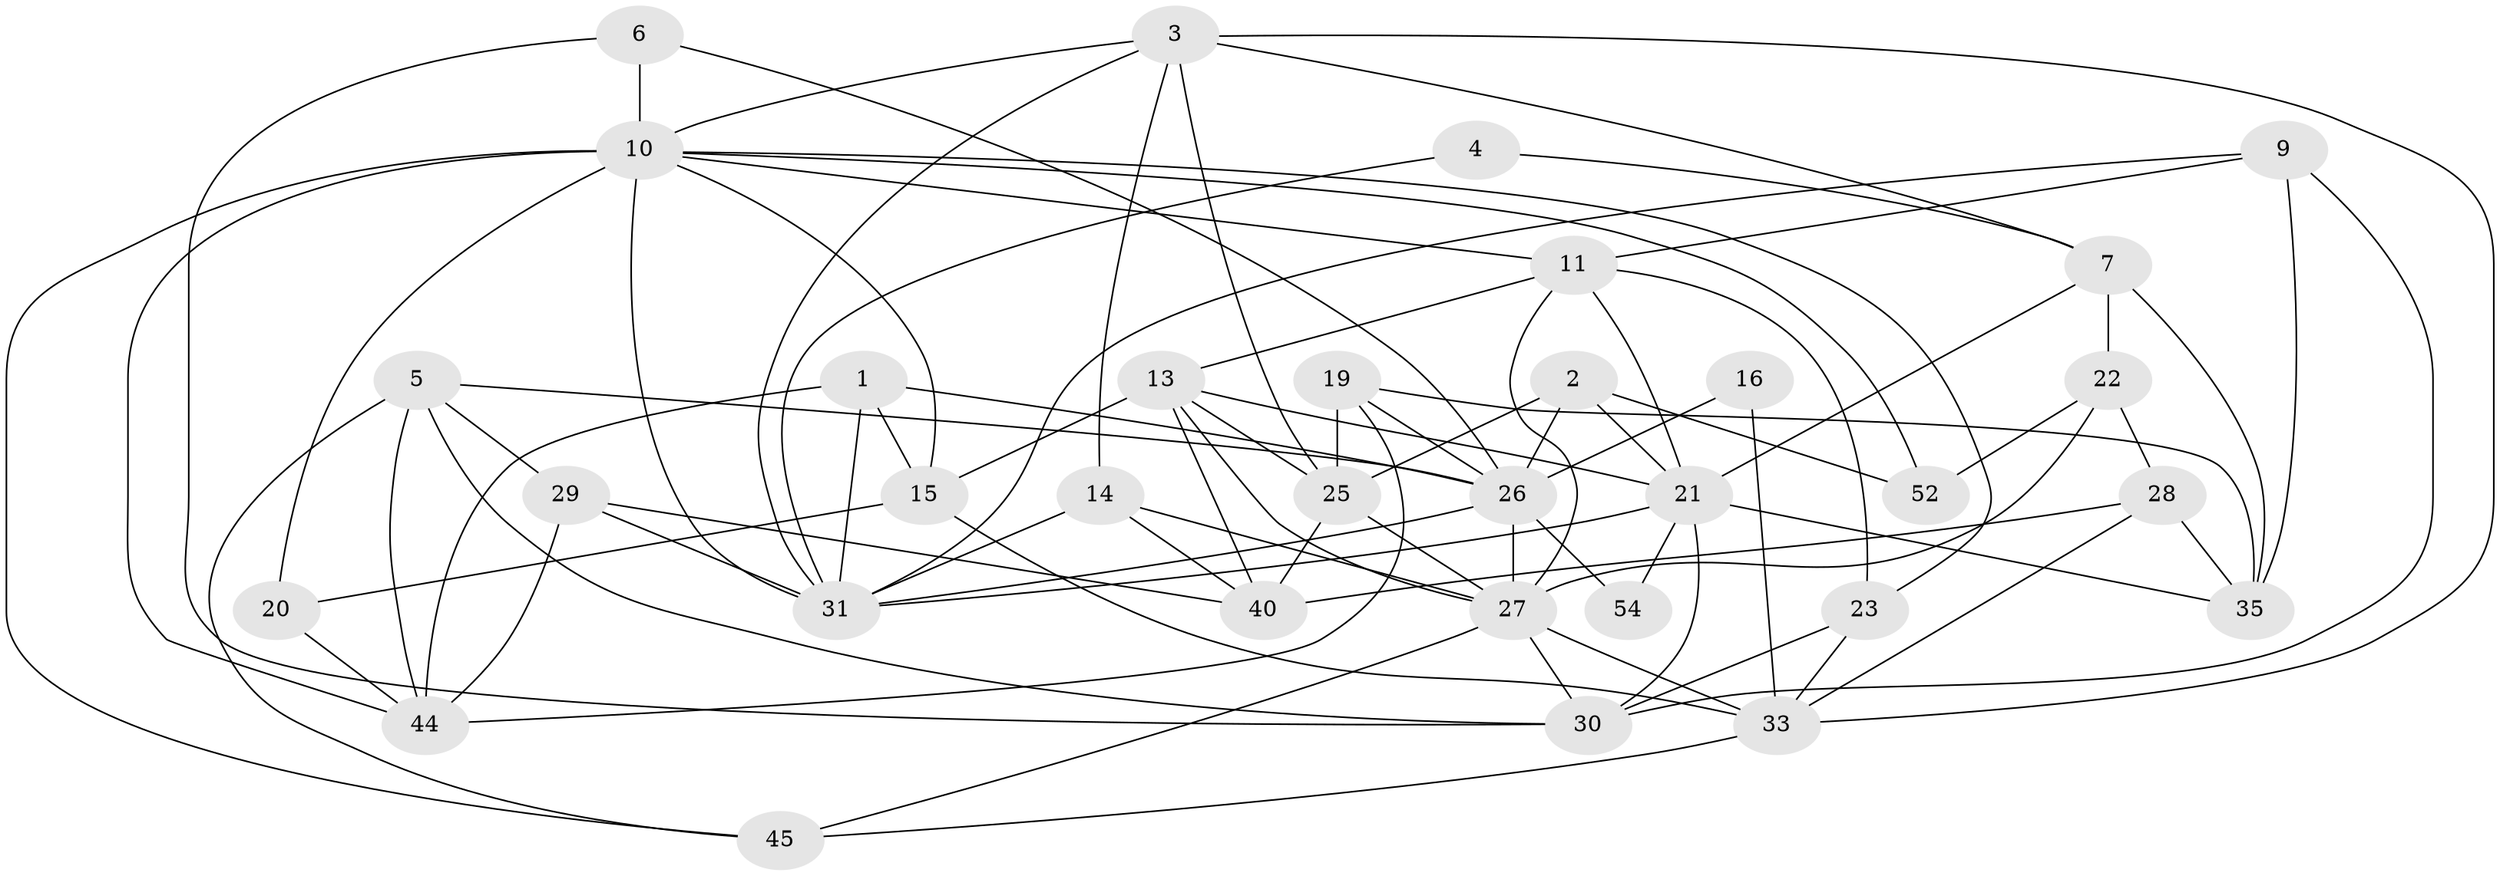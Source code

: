 // original degree distribution, {3: 0.3148148148148148, 4: 0.37037037037037035, 2: 0.05555555555555555, 6: 0.12962962962962962, 5: 0.1111111111111111, 7: 0.018518518518518517}
// Generated by graph-tools (version 1.1) at 2025/42/03/06/25 10:42:02]
// undirected, 33 vertices, 84 edges
graph export_dot {
graph [start="1"]
  node [color=gray90,style=filled];
  1 [super="+17"];
  2 [super="+18"];
  3 [super="+47"];
  4;
  5 [super="+8"];
  6;
  7 [super="+34"];
  9;
  10 [super="+39"];
  11 [super="+12"];
  13 [super="+43"];
  14;
  15 [super="+42"];
  16;
  19;
  20;
  21 [super="+32"];
  22;
  23 [super="+24"];
  25 [super="+48"];
  26 [super="+51"];
  27 [super="+53"];
  28;
  29 [super="+38"];
  30 [super="+50"];
  31 [super="+37"];
  33 [super="+36"];
  35 [super="+46"];
  40 [super="+41"];
  44 [super="+49"];
  45;
  52;
  54;
  1 -- 31;
  1 -- 26;
  1 -- 44;
  1 -- 15 [weight=2];
  2 -- 52;
  2 -- 25;
  2 -- 26;
  2 -- 21;
  3 -- 14;
  3 -- 31;
  3 -- 33;
  3 -- 10;
  3 -- 7;
  3 -- 25;
  4 -- 31;
  4 -- 7;
  5 -- 45;
  5 -- 29;
  5 -- 44;
  5 -- 30;
  5 -- 26;
  6 -- 26;
  6 -- 10;
  6 -- 30;
  7 -- 22;
  7 -- 35;
  7 -- 21;
  9 -- 31;
  9 -- 30;
  9 -- 35;
  9 -- 11;
  10 -- 15;
  10 -- 44;
  10 -- 31;
  10 -- 20;
  10 -- 52;
  10 -- 11;
  10 -- 45;
  10 -- 23;
  11 -- 27;
  11 -- 21;
  11 -- 13;
  11 -- 23;
  13 -- 40;
  13 -- 15;
  13 -- 21;
  13 -- 27;
  13 -- 25;
  14 -- 27;
  14 -- 40;
  14 -- 31;
  15 -- 20;
  15 -- 33;
  16 -- 26;
  16 -- 33;
  19 -- 25;
  19 -- 44;
  19 -- 26;
  19 -- 35;
  20 -- 44;
  21 -- 31;
  21 -- 54;
  21 -- 35;
  21 -- 30;
  22 -- 27;
  22 -- 52;
  22 -- 28;
  23 -- 33;
  23 -- 30;
  25 -- 27;
  25 -- 40 [weight=2];
  26 -- 54 [weight=2];
  26 -- 31;
  26 -- 27;
  27 -- 45;
  27 -- 33;
  27 -- 30;
  28 -- 35;
  28 -- 40;
  28 -- 33;
  29 -- 40;
  29 -- 44;
  29 -- 31;
  33 -- 45;
}
